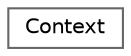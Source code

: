 digraph "Graphical Class Hierarchy"
{
 // INTERACTIVE_SVG=YES
 // LATEX_PDF_SIZE
  bgcolor="transparent";
  edge [fontname=Helvetica,fontsize=10,labelfontname=Helvetica,labelfontsize=10];
  node [fontname=Helvetica,fontsize=10,shape=box,height=0.2,width=0.4];
  rankdir="LR";
  Node0 [id="Node000000",label="Context",height=0.2,width=0.4,color="grey40", fillcolor="white", style="filled",URL="$struct_context.html",tooltip="Context struct used to store information about image transformations and manipulation."];
}
